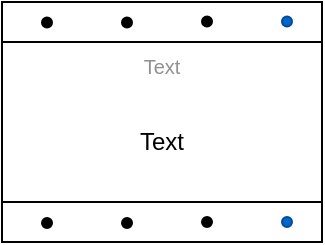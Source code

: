 <mxfile version="22.1.21" type="github">
  <diagram name="Page-1" id="Wq1hWk5PJHVFCTybiNX8">
    <mxGraphModel dx="857" dy="479" grid="1" gridSize="10" guides="1" tooltips="1" connect="1" arrows="1" fold="1" page="1" pageScale="1" pageWidth="827" pageHeight="1169" math="0" shadow="0">
      <root>
        <mxCell id="0" />
        <mxCell id="1" parent="0" />
        <mxCell id="UjV1TQ1PvvYDovurpNO_-21" value="" style="group" vertex="1" connectable="0" parent="1">
          <mxGeometry x="160" y="240" width="160" height="120" as="geometry" />
        </mxCell>
        <mxCell id="UjV1TQ1PvvYDovurpNO_-2" value="" style="rounded=0;whiteSpace=wrap;html=1;points=[];" vertex="1" parent="UjV1TQ1PvvYDovurpNO_-21">
          <mxGeometry y="20" width="160" height="80" as="geometry" />
        </mxCell>
        <mxCell id="UjV1TQ1PvvYDovurpNO_-3" value="" style="rounded=0;whiteSpace=wrap;html=1;points=[];" vertex="1" parent="UjV1TQ1PvvYDovurpNO_-21">
          <mxGeometry y="100" width="160" height="20" as="geometry" />
        </mxCell>
        <mxCell id="UjV1TQ1PvvYDovurpNO_-4" value="" style="rounded=0;whiteSpace=wrap;html=1;points=[];" vertex="1" parent="UjV1TQ1PvvYDovurpNO_-21">
          <mxGeometry width="160" height="20" as="geometry" />
        </mxCell>
        <mxCell id="UjV1TQ1PvvYDovurpNO_-6" value="Text" style="text;html=1;strokeColor=none;fillColor=none;align=center;verticalAlign=top;whiteSpace=wrap;rounded=0;points=[];fontColor=#919191;fontSize=10;" vertex="1" parent="UjV1TQ1PvvYDovurpNO_-21">
          <mxGeometry y="20" width="160" height="20" as="geometry" />
        </mxCell>
        <mxCell id="UjV1TQ1PvvYDovurpNO_-7" value="Text" style="text;html=1;strokeColor=none;fillColor=none;align=center;verticalAlign=middle;whiteSpace=wrap;rounded=0;points=[];" vertex="1" parent="UjV1TQ1PvvYDovurpNO_-21">
          <mxGeometry y="40" width="160" height="60" as="geometry" />
        </mxCell>
        <mxCell id="UjV1TQ1PvvYDovurpNO_-9" value="" style="ellipse;whiteSpace=wrap;html=1;aspect=fixed;fillColor=#000000;points=[[0.5,0.5,0,0,0]];" vertex="1" parent="UjV1TQ1PvvYDovurpNO_-21">
          <mxGeometry x="20" y="108" width="5" height="5" as="geometry" />
        </mxCell>
        <mxCell id="UjV1TQ1PvvYDovurpNO_-11" value="" style="ellipse;whiteSpace=wrap;html=1;aspect=fixed;fillColor=#000000;points=[[0.5,0.5,0,0,0]];" vertex="1" parent="UjV1TQ1PvvYDovurpNO_-21">
          <mxGeometry x="60" y="108" width="5" height="5" as="geometry" />
        </mxCell>
        <mxCell id="UjV1TQ1PvvYDovurpNO_-12" value="" style="ellipse;whiteSpace=wrap;html=1;aspect=fixed;fillColor=#000000;points=[[0.5,0.5,0,0,0]];" vertex="1" parent="UjV1TQ1PvvYDovurpNO_-21">
          <mxGeometry x="100" y="107.5" width="5" height="5" as="geometry" />
        </mxCell>
        <mxCell id="UjV1TQ1PvvYDovurpNO_-13" value="" style="ellipse;whiteSpace=wrap;html=1;aspect=fixed;fillColor=#0066CC;points=[[0.5,0.5,0,0,0]];strokeColor=#004C99;" vertex="1" parent="UjV1TQ1PvvYDovurpNO_-21">
          <mxGeometry x="140" y="107.5" width="5" height="5" as="geometry" />
        </mxCell>
        <mxCell id="UjV1TQ1PvvYDovurpNO_-17" value="" style="ellipse;whiteSpace=wrap;html=1;aspect=fixed;fillColor=#000000;points=[[0.5,0.5,0,0,0]];" vertex="1" parent="UjV1TQ1PvvYDovurpNO_-21">
          <mxGeometry x="20" y="7.75" width="5" height="5" as="geometry" />
        </mxCell>
        <mxCell id="UjV1TQ1PvvYDovurpNO_-18" value="" style="ellipse;whiteSpace=wrap;html=1;aspect=fixed;fillColor=#000000;points=[[0.5,0.5,0,0,0]];" vertex="1" parent="UjV1TQ1PvvYDovurpNO_-21">
          <mxGeometry x="60" y="7.75" width="5" height="5" as="geometry" />
        </mxCell>
        <mxCell id="UjV1TQ1PvvYDovurpNO_-19" value="" style="ellipse;whiteSpace=wrap;html=1;aspect=fixed;fillColor=#000000;points=[[0.5,0.5,0,0,0]];" vertex="1" parent="UjV1TQ1PvvYDovurpNO_-21">
          <mxGeometry x="100" y="7.25" width="5" height="5" as="geometry" />
        </mxCell>
        <mxCell id="UjV1TQ1PvvYDovurpNO_-20" value="" style="ellipse;whiteSpace=wrap;html=1;aspect=fixed;fillColor=#0066CC;points=[[0.5,0.5,0,0,0]];strokeColor=#004C99;" vertex="1" parent="UjV1TQ1PvvYDovurpNO_-21">
          <mxGeometry x="140" y="7.25" width="5" height="5" as="geometry" />
        </mxCell>
      </root>
    </mxGraphModel>
  </diagram>
</mxfile>
